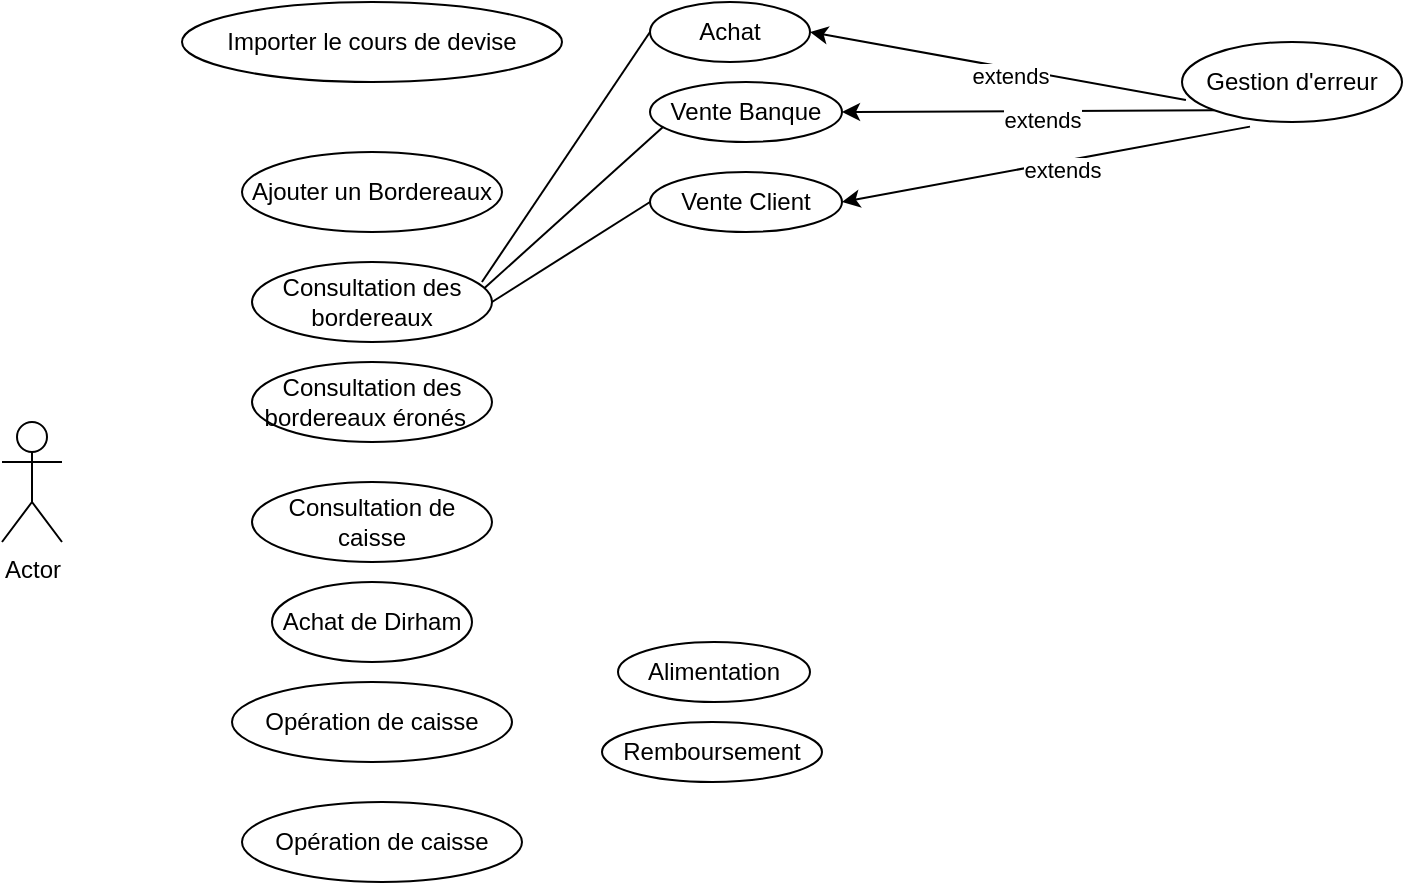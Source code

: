 <mxfile version="14.8.0" type="github"><diagram id="izvIShTrRfikGqzuCvLI" name="Page-1"><mxGraphModel dx="742" dy="477" grid="1" gridSize="10" guides="1" tooltips="1" connect="1" arrows="1" fold="1" page="1" pageScale="1" pageWidth="827" pageHeight="1169" math="0" shadow="0"><root><mxCell id="0"/><mxCell id="1" parent="0"/><mxCell id="1DyfkTjOnOMhIA1Y7win-1" value="Actor" style="shape=umlActor;verticalLabelPosition=bottom;verticalAlign=top;html=1;outlineConnect=0;" parent="1" vertex="1"><mxGeometry x="50" y="220" width="30" height="60" as="geometry"/></mxCell><mxCell id="1DyfkTjOnOMhIA1Y7win-2" value="Ajouter un Bordereaux" style="ellipse;whiteSpace=wrap;html=1;" parent="1" vertex="1"><mxGeometry x="170" y="85" width="130" height="40" as="geometry"/></mxCell><mxCell id="1DyfkTjOnOMhIA1Y7win-3" value="Achat" style="ellipse;whiteSpace=wrap;html=1;" parent="1" vertex="1"><mxGeometry x="374" y="10" width="80" height="30" as="geometry"/></mxCell><mxCell id="1DyfkTjOnOMhIA1Y7win-4" value="Importer le cours de devise" style="ellipse;whiteSpace=wrap;html=1;" parent="1" vertex="1"><mxGeometry x="140" y="10" width="190" height="40" as="geometry"/></mxCell><mxCell id="1DyfkTjOnOMhIA1Y7win-5" value="Gestion d'erreur" style="ellipse;whiteSpace=wrap;html=1;" parent="1" vertex="1"><mxGeometry x="640" y="30" width="110" height="40" as="geometry"/></mxCell><mxCell id="1DyfkTjOnOMhIA1Y7win-6" value="Consultation des bordereaux" style="ellipse;whiteSpace=wrap;html=1;" parent="1" vertex="1"><mxGeometry x="175" y="140" width="120" height="40" as="geometry"/></mxCell><mxCell id="1DyfkTjOnOMhIA1Y7win-7" value="Vente Banque" style="ellipse;whiteSpace=wrap;html=1;" parent="1" vertex="1"><mxGeometry x="374" y="50" width="96" height="30" as="geometry"/></mxCell><mxCell id="1DyfkTjOnOMhIA1Y7win-8" value="Vente Client" style="ellipse;whiteSpace=wrap;html=1;" parent="1" vertex="1"><mxGeometry x="374" y="95" width="96" height="30" as="geometry"/></mxCell><mxCell id="1DyfkTjOnOMhIA1Y7win-9" value="" style="endArrow=none;html=1;entryX=0;entryY=0.5;entryDx=0;entryDy=0;exitX=0.958;exitY=0.25;exitDx=0;exitDy=0;exitPerimeter=0;" parent="1" source="1DyfkTjOnOMhIA1Y7win-6" target="1DyfkTjOnOMhIA1Y7win-3" edge="1"><mxGeometry width="50" height="50" relative="1" as="geometry"><mxPoint x="290" y="140" as="sourcePoint"/><mxPoint x="410" y="250" as="targetPoint"/></mxGeometry></mxCell><mxCell id="1DyfkTjOnOMhIA1Y7win-10" value="" style="endArrow=none;html=1;entryX=0.069;entryY=0.744;entryDx=0;entryDy=0;exitX=0.969;exitY=0.325;exitDx=0;exitDy=0;entryPerimeter=0;exitPerimeter=0;" parent="1" source="1DyfkTjOnOMhIA1Y7win-6" target="1DyfkTjOnOMhIA1Y7win-7" edge="1"><mxGeometry width="50" height="50" relative="1" as="geometry"><mxPoint x="340" y="120" as="sourcePoint"/><mxPoint x="384" y="75" as="targetPoint"/></mxGeometry></mxCell><mxCell id="1DyfkTjOnOMhIA1Y7win-11" value="" style="endArrow=none;html=1;entryX=0;entryY=0.5;entryDx=0;entryDy=0;exitX=1;exitY=0.5;exitDx=0;exitDy=0;" parent="1" source="1DyfkTjOnOMhIA1Y7win-6" target="1DyfkTjOnOMhIA1Y7win-8" edge="1"><mxGeometry width="50" height="50" relative="1" as="geometry"><mxPoint x="340" y="120" as="sourcePoint"/><mxPoint x="390.624" y="122.32" as="targetPoint"/></mxGeometry></mxCell><mxCell id="1DyfkTjOnOMhIA1Y7win-12" value="" style="endArrow=classic;html=1;exitX=0.018;exitY=0.725;exitDx=0;exitDy=0;exitPerimeter=0;entryX=1;entryY=0.5;entryDx=0;entryDy=0;" parent="1" source="1DyfkTjOnOMhIA1Y7win-5" target="1DyfkTjOnOMhIA1Y7win-3" edge="1"><mxGeometry width="50" height="50" relative="1" as="geometry"><mxPoint x="520" y="270" as="sourcePoint"/><mxPoint x="570" y="220" as="targetPoint"/></mxGeometry></mxCell><mxCell id="1DyfkTjOnOMhIA1Y7win-13" value="extends" style="edgeLabel;html=1;align=center;verticalAlign=middle;resizable=0;points=[];" parent="1DyfkTjOnOMhIA1Y7win-12" vertex="1" connectable="0"><mxGeometry x="-0.069" y="4" relative="1" as="geometry"><mxPoint as="offset"/></mxGeometry></mxCell><mxCell id="1DyfkTjOnOMhIA1Y7win-14" value="" style="endArrow=classic;html=1;exitX=0;exitY=1;exitDx=0;exitDy=0;entryX=1;entryY=0.5;entryDx=0;entryDy=0;" parent="1" source="1DyfkTjOnOMhIA1Y7win-5" target="1DyfkTjOnOMhIA1Y7win-7" edge="1"><mxGeometry width="50" height="50" relative="1" as="geometry"><mxPoint x="651.98" y="69" as="sourcePoint"/><mxPoint x="464" y="35" as="targetPoint"/></mxGeometry></mxCell><mxCell id="1DyfkTjOnOMhIA1Y7win-15" value="extends" style="edgeLabel;html=1;align=center;verticalAlign=middle;resizable=0;points=[];" parent="1DyfkTjOnOMhIA1Y7win-14" vertex="1" connectable="0"><mxGeometry x="-0.069" y="4" relative="1" as="geometry"><mxPoint as="offset"/></mxGeometry></mxCell><mxCell id="1DyfkTjOnOMhIA1Y7win-16" value="" style="endArrow=classic;html=1;exitX=0.309;exitY=1.058;exitDx=0;exitDy=0;entryX=1;entryY=0.5;entryDx=0;entryDy=0;exitPerimeter=0;" parent="1" source="1DyfkTjOnOMhIA1Y7win-5" target="1DyfkTjOnOMhIA1Y7win-8" edge="1"><mxGeometry width="50" height="50" relative="1" as="geometry"><mxPoint x="666.109" y="74.142" as="sourcePoint"/><mxPoint x="480" y="75" as="targetPoint"/></mxGeometry></mxCell><mxCell id="1DyfkTjOnOMhIA1Y7win-17" value="extends" style="edgeLabel;html=1;align=center;verticalAlign=middle;resizable=0;points=[];" parent="1DyfkTjOnOMhIA1Y7win-16" vertex="1" connectable="0"><mxGeometry x="-0.069" y="4" relative="1" as="geometry"><mxPoint as="offset"/></mxGeometry></mxCell><mxCell id="1DyfkTjOnOMhIA1Y7win-18" value="Consultation des bordereaux éronés&amp;nbsp;&amp;nbsp;" style="ellipse;whiteSpace=wrap;html=1;" parent="1" vertex="1"><mxGeometry x="175" y="190" width="120" height="40" as="geometry"/></mxCell><mxCell id="1DyfkTjOnOMhIA1Y7win-19" value="Consultation de caisse" style="ellipse;whiteSpace=wrap;html=1;" parent="1" vertex="1"><mxGeometry x="175" y="250" width="120" height="40" as="geometry"/></mxCell><mxCell id="1DyfkTjOnOMhIA1Y7win-20" value="Achat de Dirham" style="ellipse;whiteSpace=wrap;html=1;" parent="1" vertex="1"><mxGeometry x="185" y="300" width="100" height="40" as="geometry"/></mxCell><mxCell id="1DyfkTjOnOMhIA1Y7win-21" value="Opération de caisse" style="ellipse;whiteSpace=wrap;html=1;" parent="1" vertex="1"><mxGeometry x="165" y="350" width="140" height="40" as="geometry"/></mxCell><mxCell id="1DyfkTjOnOMhIA1Y7win-22" value="Alimentation" style="ellipse;whiteSpace=wrap;html=1;" parent="1" vertex="1"><mxGeometry x="358" y="330" width="96" height="30" as="geometry"/></mxCell><mxCell id="1DyfkTjOnOMhIA1Y7win-23" value="Remboursement" style="ellipse;whiteSpace=wrap;html=1;" parent="1" vertex="1"><mxGeometry x="350" y="370" width="110" height="30" as="geometry"/></mxCell><mxCell id="1DyfkTjOnOMhIA1Y7win-24" value="Opération de caisse" style="ellipse;whiteSpace=wrap;html=1;" parent="1" vertex="1"><mxGeometry x="170" y="410" width="140" height="40" as="geometry"/></mxCell></root></mxGraphModel></diagram></mxfile>